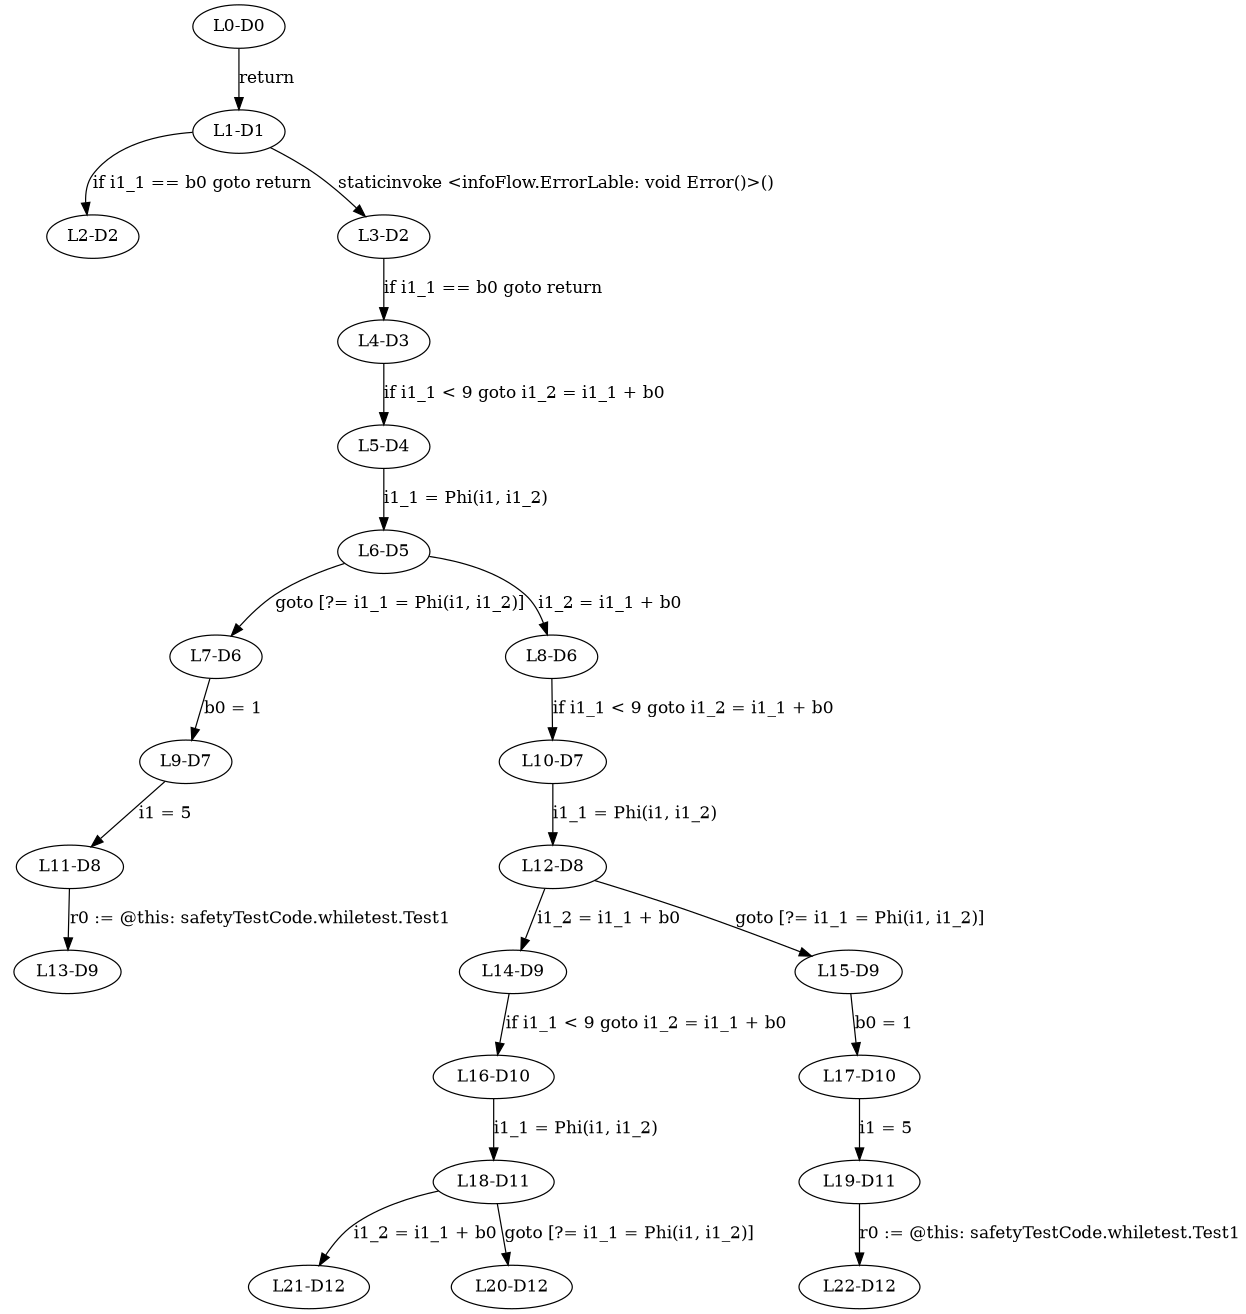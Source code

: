 digraph { 
	ratio="fill";
	size="8.3,11.7!";
	margin=0;
	"L0-D0" -> "L1-D1"[label="return"];
	"L1-D1" -> "L2-D2"[label="if i1_1 == b0 goto return"];
	"L1-D1" -> "L3-D2"[label="staticinvoke <infoFlow.ErrorLable: void Error()>()"];
	"L3-D2" -> "L4-D3"[label="if i1_1 == b0 goto return"];
	"L4-D3" -> "L5-D4"[label="if i1_1 < 9 goto i1_2 = i1_1 + b0"];
	"L5-D4" -> "L6-D5"[label="i1_1 = Phi(i1, i1_2)"];
	"L6-D5" -> "L7-D6"[label="goto [?= i1_1 = Phi(i1, i1_2)]"];
	"L6-D5" -> "L8-D6"[label="i1_2 = i1_1 + b0"];
	"L7-D6" -> "L9-D7"[label="b0 = 1"];
	"L8-D6" -> "L10-D7"[label="if i1_1 < 9 goto i1_2 = i1_1 + b0"];
	"L9-D7" -> "L11-D8"[label="i1 = 5"];
	"L10-D7" -> "L12-D8"[label="i1_1 = Phi(i1, i1_2)"];
	"L11-D8" -> "L13-D9"[label="r0 := @this: safetyTestCode.whiletest.Test1"];
	"L12-D8" -> "L14-D9"[label="i1_2 = i1_1 + b0"];
	"L12-D8" -> "L15-D9"[label="goto [?= i1_1 = Phi(i1, i1_2)]"];
	"L14-D9" -> "L16-D10"[label="if i1_1 < 9 goto i1_2 = i1_1 + b0"];
	"L15-D9" -> "L17-D10"[label="b0 = 1"];
	"L16-D10" -> "L18-D11"[label="i1_1 = Phi(i1, i1_2)"];
	"L17-D10" -> "L19-D11"[label="i1 = 5"];
	"L18-D11" -> "L21-D12"[label="i1_2 = i1_1 + b0"];
	"L18-D11" -> "L20-D12"[label="goto [?= i1_1 = Phi(i1, i1_2)]"];
	"L19-D11" -> "L22-D12"[label="r0 := @this: safetyTestCode.whiletest.Test1"];
}